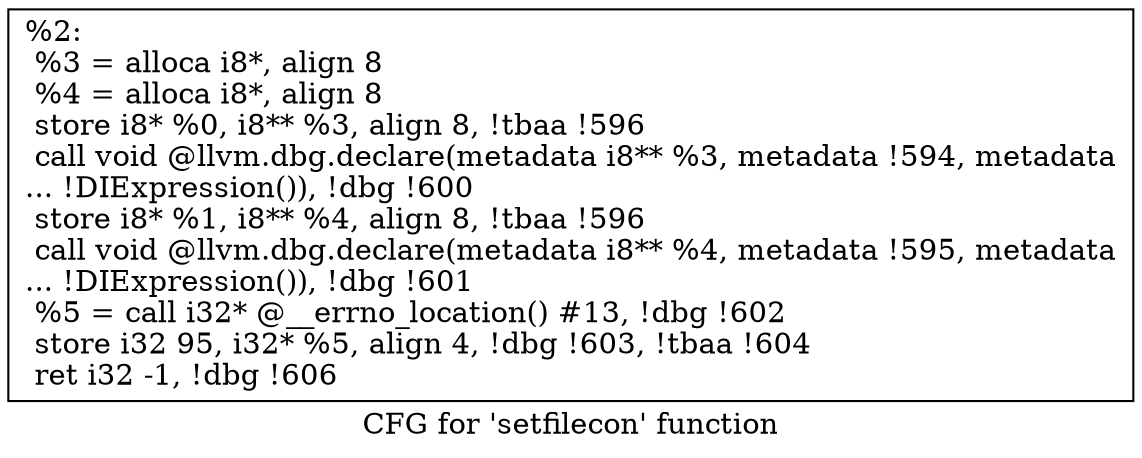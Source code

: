 digraph "CFG for 'setfilecon' function" {
	label="CFG for 'setfilecon' function";

	Node0xa73450 [shape=record,label="{%2:\l  %3 = alloca i8*, align 8\l  %4 = alloca i8*, align 8\l  store i8* %0, i8** %3, align 8, !tbaa !596\l  call void @llvm.dbg.declare(metadata i8** %3, metadata !594, metadata\l... !DIExpression()), !dbg !600\l  store i8* %1, i8** %4, align 8, !tbaa !596\l  call void @llvm.dbg.declare(metadata i8** %4, metadata !595, metadata\l... !DIExpression()), !dbg !601\l  %5 = call i32* @__errno_location() #13, !dbg !602\l  store i32 95, i32* %5, align 4, !dbg !603, !tbaa !604\l  ret i32 -1, !dbg !606\l}"];
}

